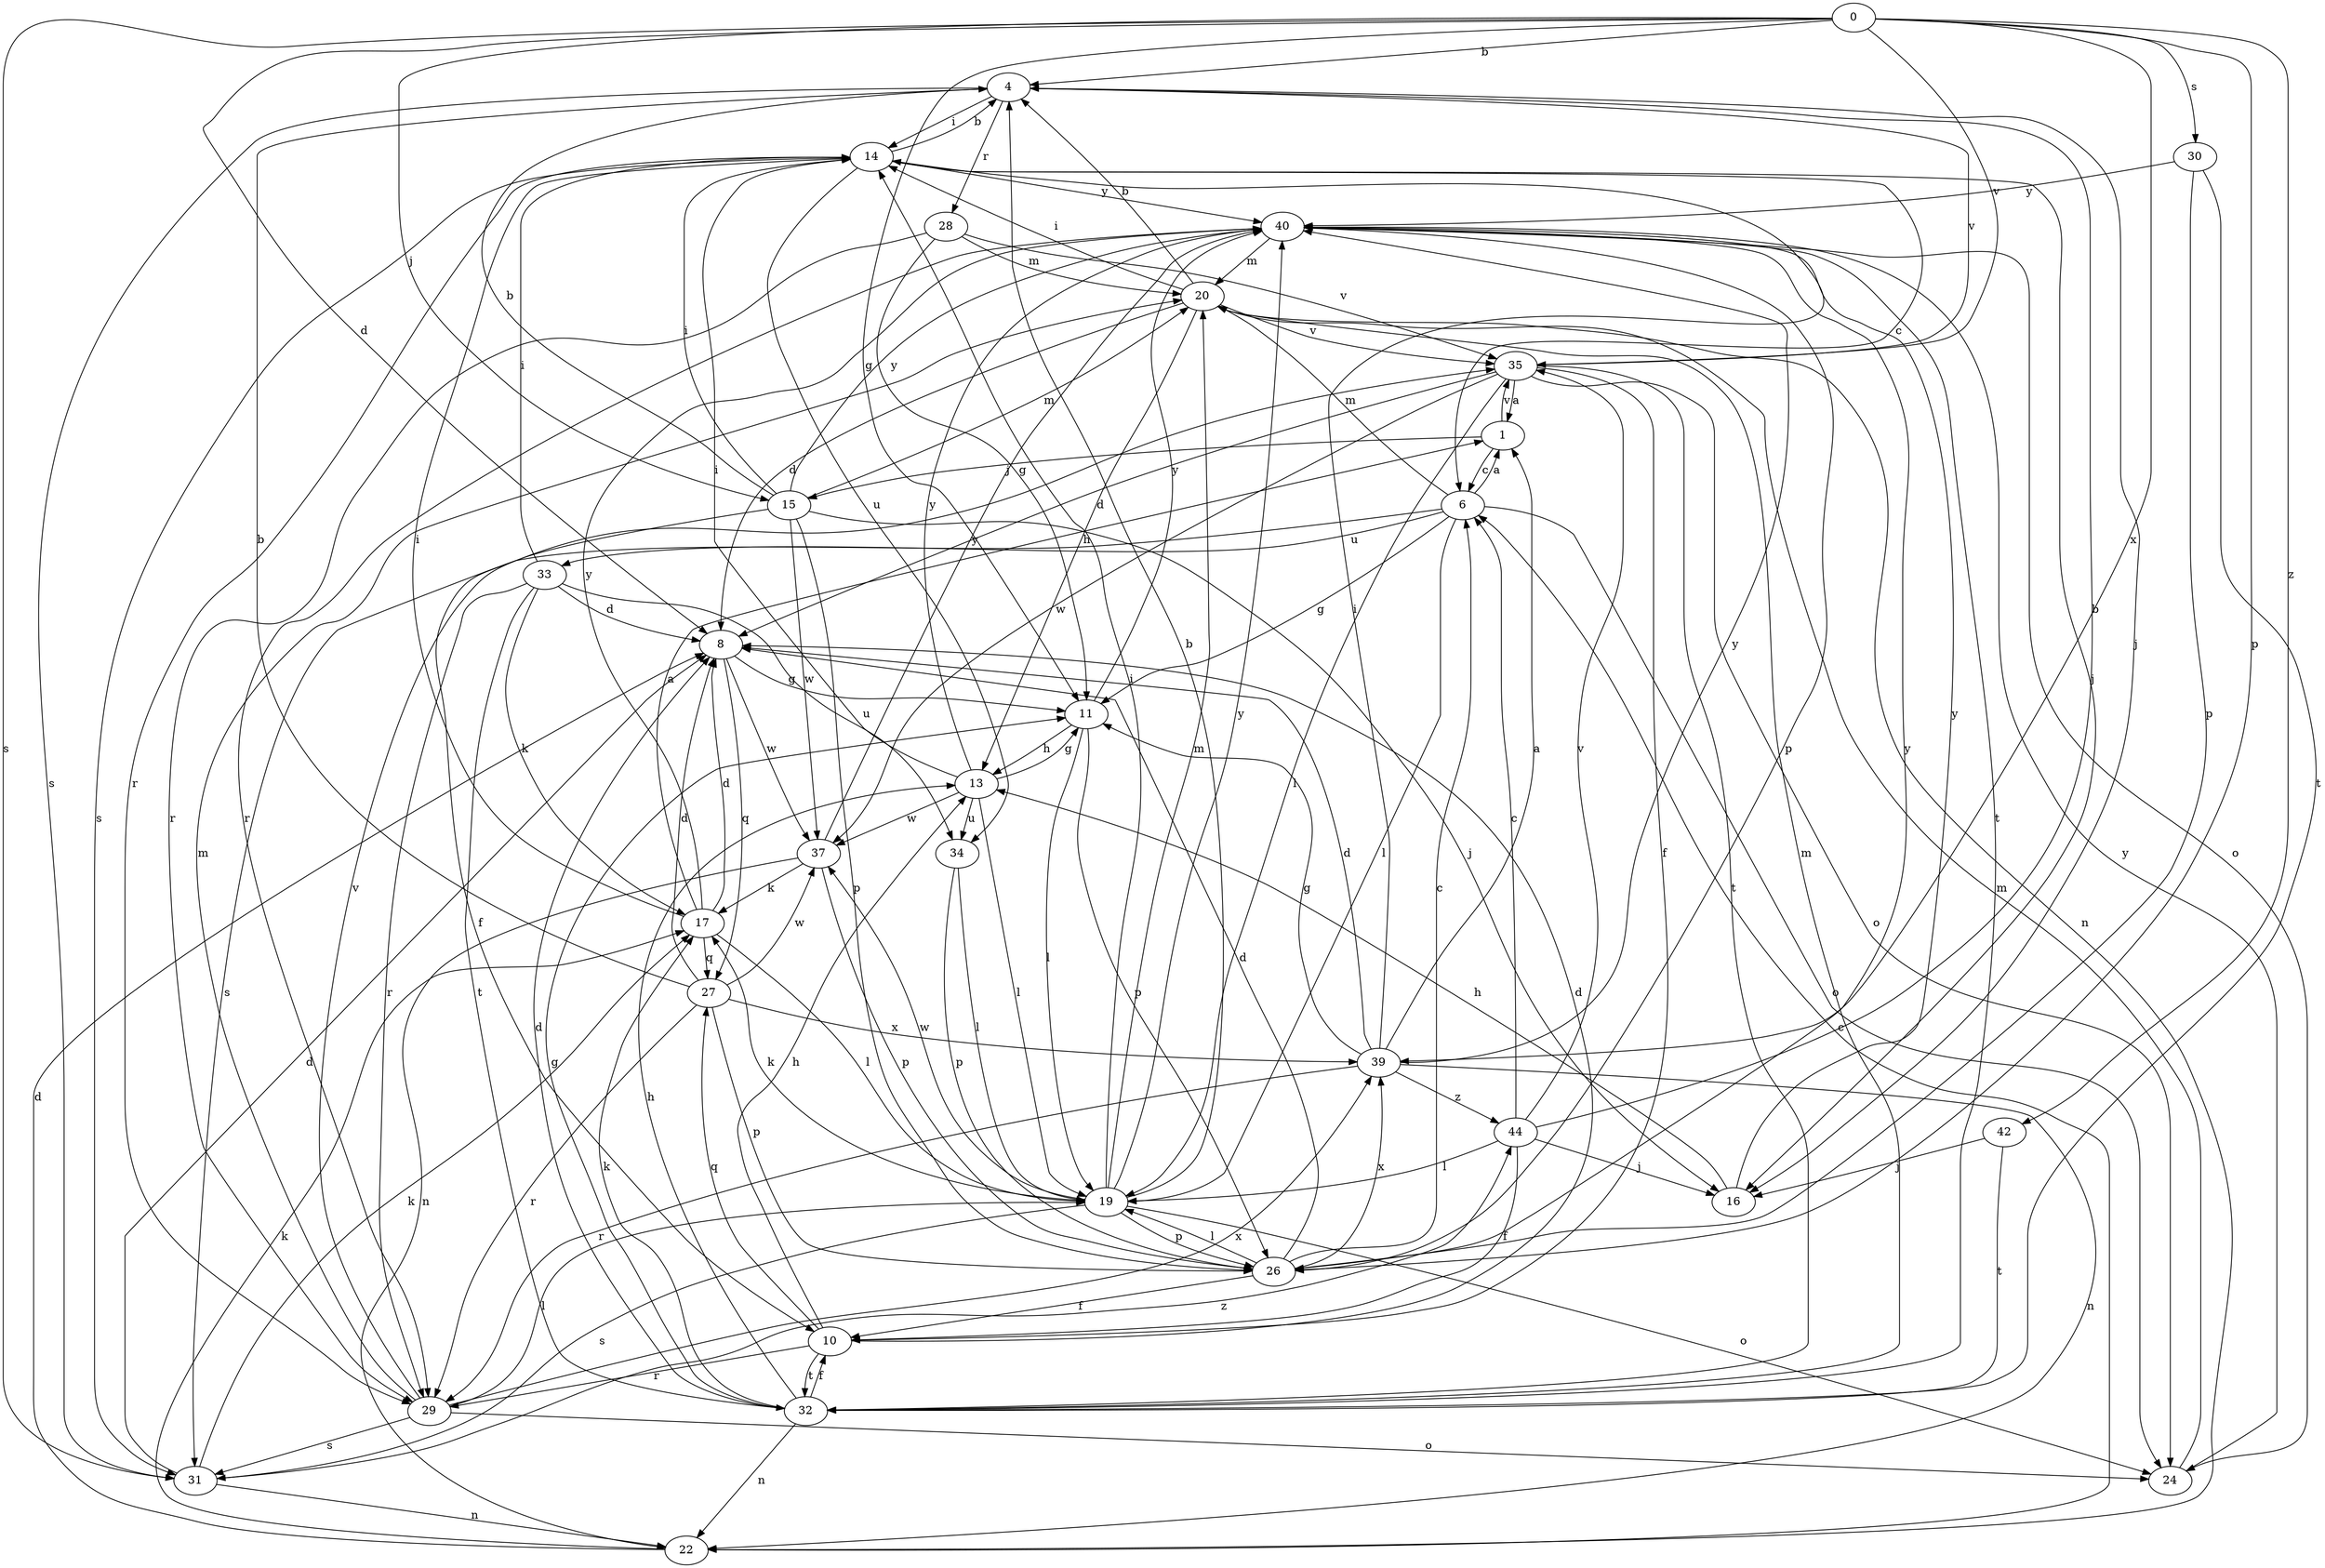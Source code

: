 strict digraph  {
0;
1;
4;
6;
8;
10;
11;
13;
14;
15;
16;
17;
19;
20;
22;
24;
26;
27;
28;
29;
30;
31;
32;
33;
34;
35;
37;
39;
40;
42;
44;
0 -> 4  [label=b];
0 -> 8  [label=d];
0 -> 11  [label=g];
0 -> 15  [label=j];
0 -> 26  [label=p];
0 -> 30  [label=s];
0 -> 31  [label=s];
0 -> 35  [label=v];
0 -> 39  [label=x];
0 -> 42  [label=z];
1 -> 6  [label=c];
1 -> 15  [label=j];
1 -> 35  [label=v];
4 -> 14  [label=i];
4 -> 16  [label=j];
4 -> 28  [label=r];
4 -> 31  [label=s];
4 -> 35  [label=v];
6 -> 1  [label=a];
6 -> 11  [label=g];
6 -> 19  [label=l];
6 -> 20  [label=m];
6 -> 24  [label=o];
6 -> 31  [label=s];
6 -> 33  [label=u];
8 -> 11  [label=g];
8 -> 27  [label=q];
8 -> 37  [label=w];
10 -> 8  [label=d];
10 -> 13  [label=h];
10 -> 27  [label=q];
10 -> 29  [label=r];
10 -> 32  [label=t];
11 -> 13  [label=h];
11 -> 19  [label=l];
11 -> 26  [label=p];
11 -> 40  [label=y];
13 -> 11  [label=g];
13 -> 14  [label=i];
13 -> 19  [label=l];
13 -> 34  [label=u];
13 -> 37  [label=w];
13 -> 40  [label=y];
14 -> 4  [label=b];
14 -> 6  [label=c];
14 -> 16  [label=j];
14 -> 29  [label=r];
14 -> 31  [label=s];
14 -> 34  [label=u];
14 -> 40  [label=y];
15 -> 4  [label=b];
15 -> 10  [label=f];
15 -> 14  [label=i];
15 -> 16  [label=j];
15 -> 20  [label=m];
15 -> 26  [label=p];
15 -> 37  [label=w];
15 -> 40  [label=y];
16 -> 13  [label=h];
16 -> 40  [label=y];
17 -> 1  [label=a];
17 -> 8  [label=d];
17 -> 14  [label=i];
17 -> 19  [label=l];
17 -> 27  [label=q];
17 -> 40  [label=y];
19 -> 4  [label=b];
19 -> 14  [label=i];
19 -> 17  [label=k];
19 -> 20  [label=m];
19 -> 24  [label=o];
19 -> 26  [label=p];
19 -> 31  [label=s];
19 -> 37  [label=w];
19 -> 40  [label=y];
20 -> 4  [label=b];
20 -> 8  [label=d];
20 -> 13  [label=h];
20 -> 14  [label=i];
20 -> 22  [label=n];
20 -> 35  [label=v];
22 -> 6  [label=c];
22 -> 8  [label=d];
22 -> 17  [label=k];
24 -> 20  [label=m];
24 -> 40  [label=y];
26 -> 6  [label=c];
26 -> 8  [label=d];
26 -> 10  [label=f];
26 -> 19  [label=l];
26 -> 39  [label=x];
26 -> 40  [label=y];
27 -> 4  [label=b];
27 -> 8  [label=d];
27 -> 26  [label=p];
27 -> 29  [label=r];
27 -> 37  [label=w];
27 -> 39  [label=x];
28 -> 11  [label=g];
28 -> 20  [label=m];
28 -> 29  [label=r];
28 -> 35  [label=v];
29 -> 19  [label=l];
29 -> 20  [label=m];
29 -> 24  [label=o];
29 -> 31  [label=s];
29 -> 35  [label=v];
29 -> 39  [label=x];
30 -> 26  [label=p];
30 -> 32  [label=t];
30 -> 40  [label=y];
31 -> 8  [label=d];
31 -> 17  [label=k];
31 -> 22  [label=n];
31 -> 44  [label=z];
32 -> 8  [label=d];
32 -> 10  [label=f];
32 -> 11  [label=g];
32 -> 13  [label=h];
32 -> 17  [label=k];
32 -> 20  [label=m];
32 -> 22  [label=n];
33 -> 8  [label=d];
33 -> 14  [label=i];
33 -> 17  [label=k];
33 -> 29  [label=r];
33 -> 32  [label=t];
33 -> 34  [label=u];
34 -> 19  [label=l];
34 -> 26  [label=p];
35 -> 1  [label=a];
35 -> 8  [label=d];
35 -> 10  [label=f];
35 -> 19  [label=l];
35 -> 24  [label=o];
35 -> 32  [label=t];
35 -> 37  [label=w];
37 -> 17  [label=k];
37 -> 22  [label=n];
37 -> 26  [label=p];
37 -> 40  [label=y];
39 -> 1  [label=a];
39 -> 8  [label=d];
39 -> 11  [label=g];
39 -> 14  [label=i];
39 -> 22  [label=n];
39 -> 29  [label=r];
39 -> 40  [label=y];
39 -> 44  [label=z];
40 -> 20  [label=m];
40 -> 24  [label=o];
40 -> 26  [label=p];
40 -> 29  [label=r];
40 -> 32  [label=t];
42 -> 16  [label=j];
42 -> 32  [label=t];
44 -> 4  [label=b];
44 -> 6  [label=c];
44 -> 10  [label=f];
44 -> 16  [label=j];
44 -> 19  [label=l];
44 -> 35  [label=v];
}

